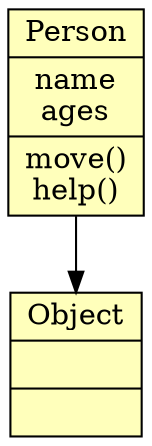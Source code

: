 digraph G
{
    node [shape=record, style="filled", fillcolor="#FFFFBB"]

    Object [label="{Object||}"]
    Person [label="{Person|name\nages|move()\nhelp()}"]

    Person -> Object
}
